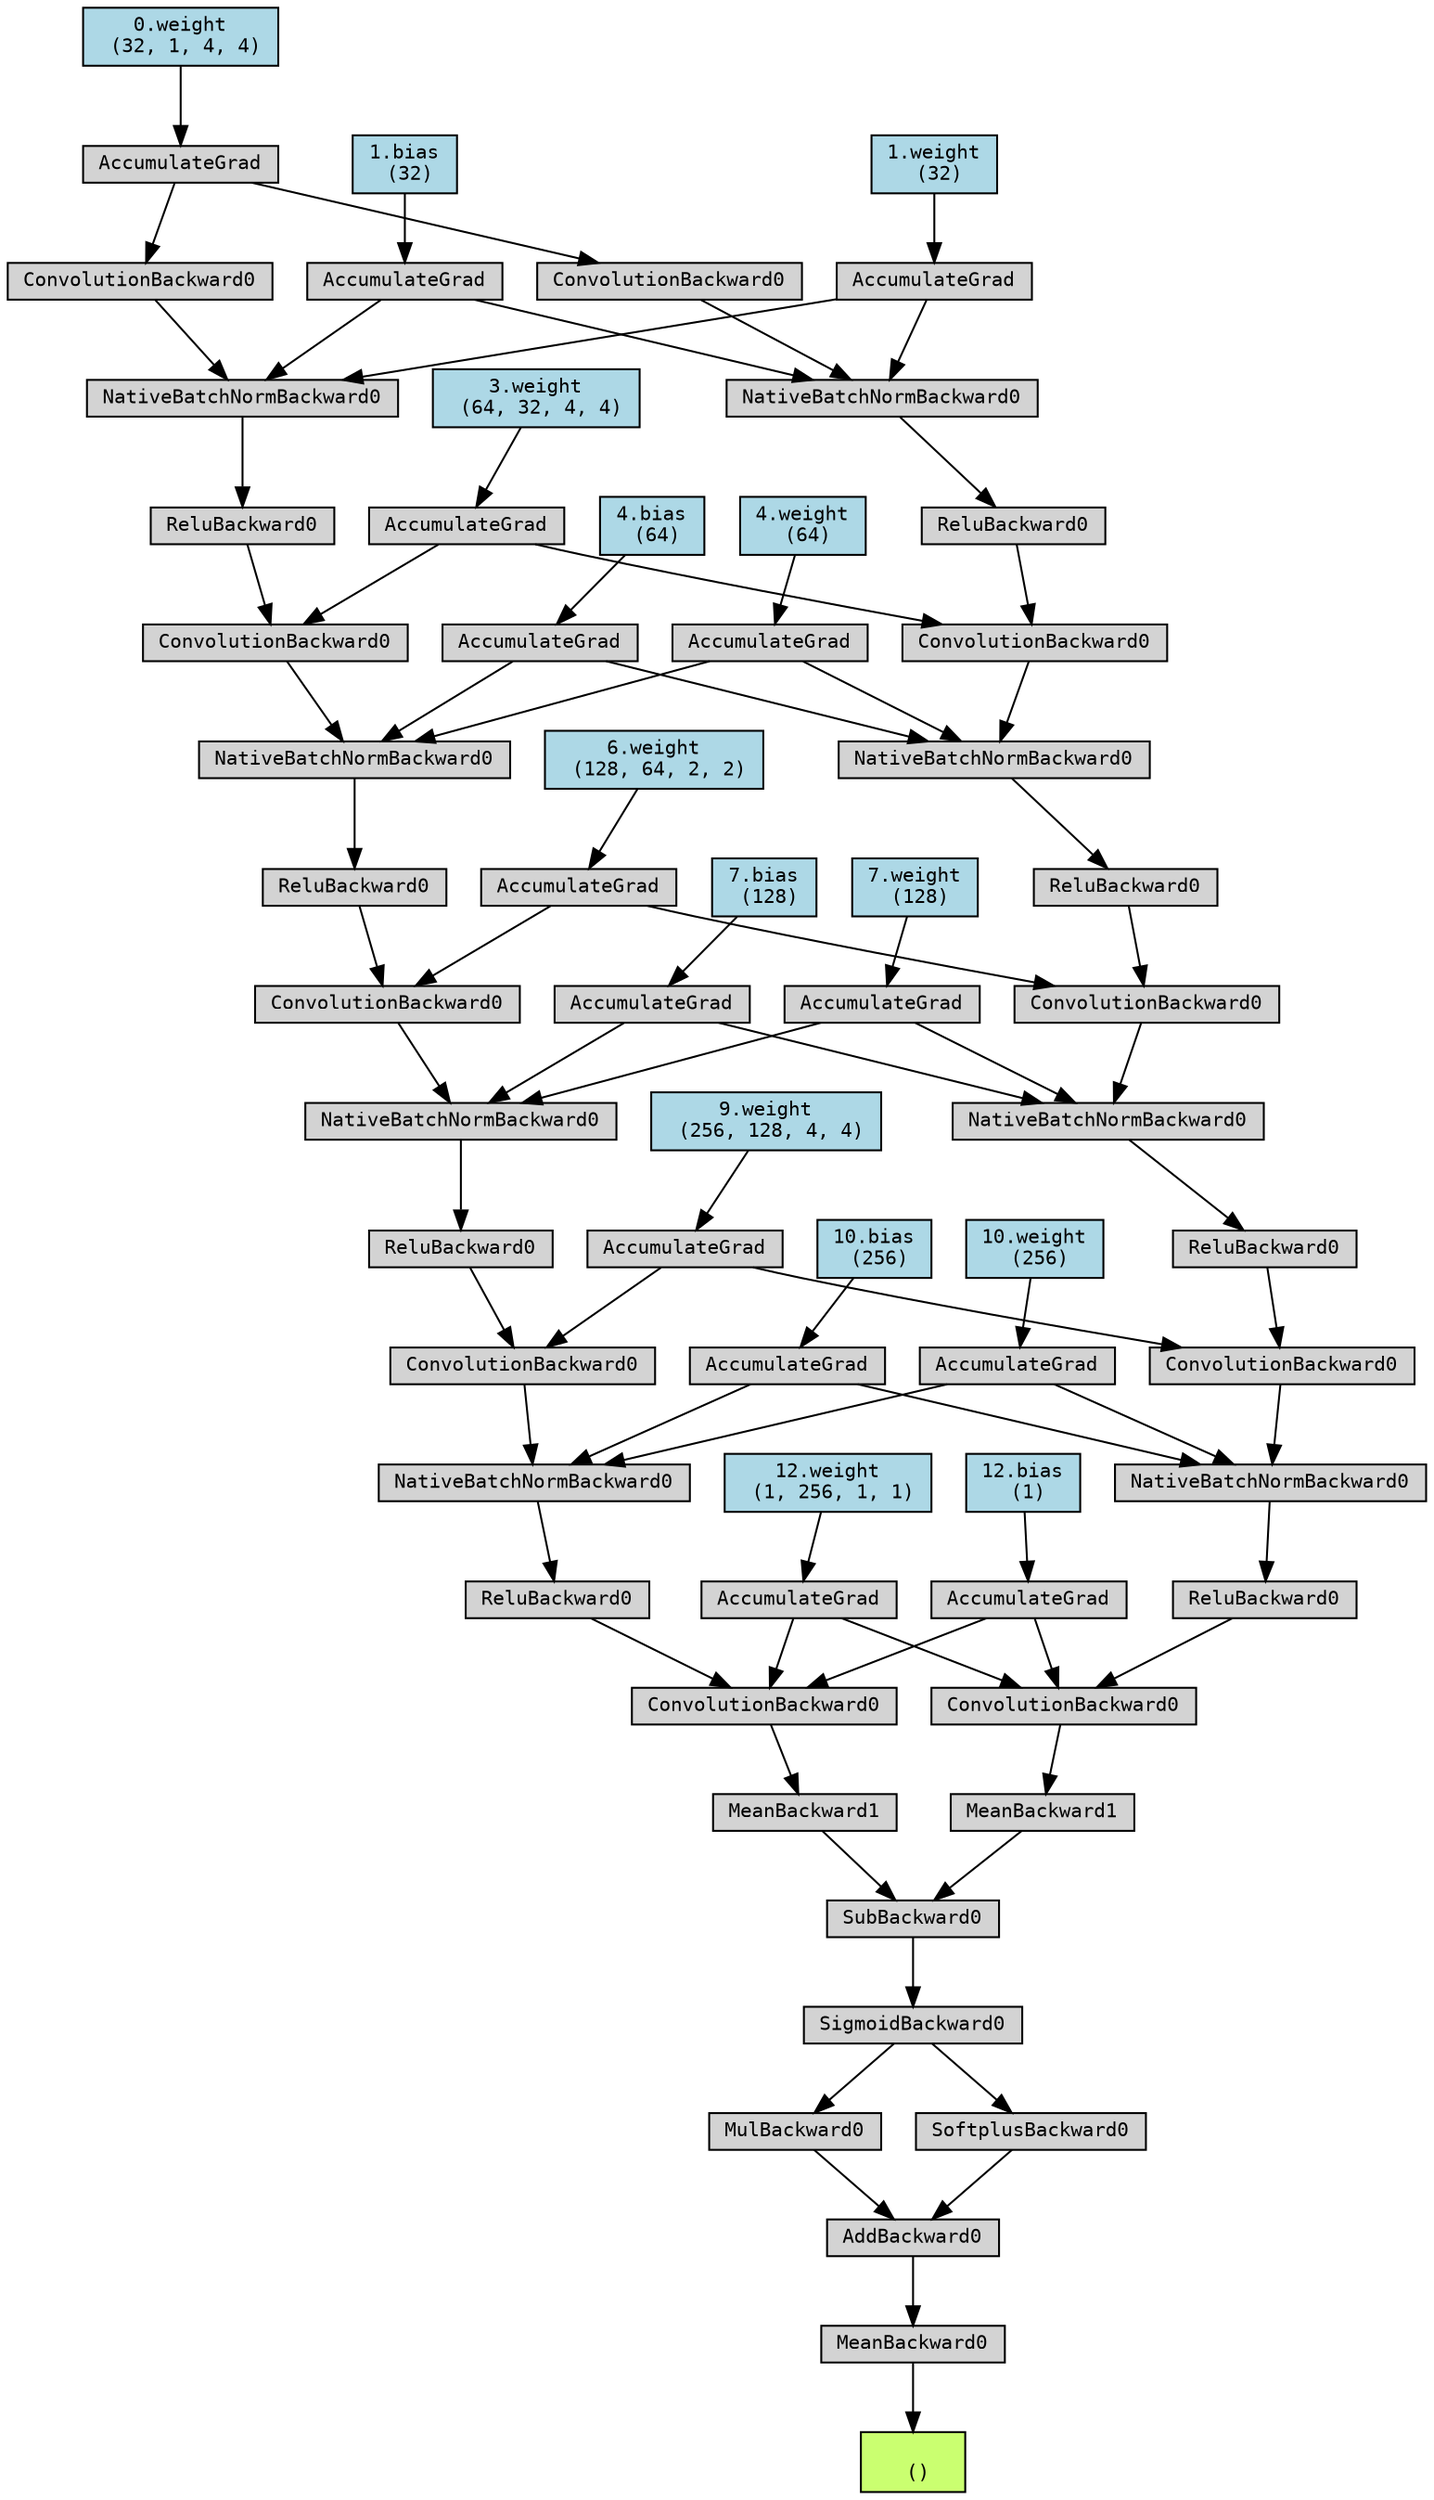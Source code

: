 digraph {
	graph [size="21.0,21.0"]
	node [align=left fontname=monospace fontsize=10 height=0.2 ranksep=0.1 shape=box style=filled]
	140685982061248 [label="
 ()" fillcolor=darkolivegreen1]
	140685981728144 [label=MeanBackward0]
	140685981728288 -> 140685981728144
	140685981728288 [label=AddBackward0]
	140685981728432 -> 140685981728288
	140685981728432 [label=MulBackward0]
	140685981728528 -> 140685981728432
	140685981728528 [label=SigmoidBackward0]
	140685981728624 -> 140685981728528
	140685981728624 [label=SubBackward0]
	140685981728672 -> 140685981728624
	140685981728672 [label=MeanBackward1]
	140685982040272 -> 140685981728672
	140685982040272 [label=ConvolutionBackward0]
	140685982040320 -> 140685982040272
	140685982040320 [label=ReluBackward0]
	140685982040608 -> 140685982040320
	140685982040608 [label=NativeBatchNormBackward0]
	140685982040656 -> 140685982040608
	140685982040656 [label=ConvolutionBackward0]
	140685982040944 -> 140685982040656
	140685982040944 [label=ReluBackward0]
	140685982041088 -> 140685982040944
	140685982041088 [label=NativeBatchNormBackward0]
	140685982041136 -> 140685982041088
	140685982041136 [label=ConvolutionBackward0]
	140685982041424 -> 140685982041136
	140685982041424 [label=ReluBackward0]
	140685982041568 -> 140685982041424
	140685982041568 [label=NativeBatchNormBackward0]
	140685982041616 -> 140685982041568
	140685982041616 [label=ConvolutionBackward0]
	140685982041904 -> 140685982041616
	140685982041904 [label=ReluBackward0]
	140685982042048 -> 140685982041904
	140685982042048 [label=NativeBatchNormBackward0]
	140685982042096 -> 140685982042048
	140685982042096 [label=ConvolutionBackward0]
	140685982042384 -> 140685982042096
	140686072786656 [label="0.weight
 (32, 1, 4, 4)" fillcolor=lightblue]
	140686072786656 -> 140685982042384
	140685982042384 [label=AccumulateGrad]
	140685982041952 -> 140685982042048
	140686072786736 [label="1.weight
 (32)" fillcolor=lightblue]
	140686072786736 -> 140685982041952
	140685982041952 [label=AccumulateGrad]
	140685982042192 -> 140685982042048
	140686072780656 [label="1.bias
 (32)" fillcolor=lightblue]
	140686072780656 -> 140685982042192
	140685982042192 [label=AccumulateGrad]
	140685982041856 -> 140685982041616
	140686072780416 [label="3.weight
 (64, 32, 4, 4)" fillcolor=lightblue]
	140686072780416 -> 140685982041856
	140685982041856 [label=AccumulateGrad]
	140685982041472 -> 140685982041568
	140686072786416 [label="4.weight
 (64)" fillcolor=lightblue]
	140686072786416 -> 140685982041472
	140685982041472 [label=AccumulateGrad]
	140685982041712 -> 140685982041568
	140686072786336 [label="4.bias
 (64)" fillcolor=lightblue]
	140686072786336 -> 140685982041712
	140685982041712 [label=AccumulateGrad]
	140685982041376 -> 140685982041136
	140686072780096 [label="6.weight
 (128, 64, 2, 2)" fillcolor=lightblue]
	140686072780096 -> 140685982041376
	140685982041376 [label=AccumulateGrad]
	140685982040992 -> 140685982041088
	140686072785936 [label="7.weight
 (128)" fillcolor=lightblue]
	140686072785936 -> 140685982040992
	140685982040992 [label=AccumulateGrad]
	140685982041232 -> 140685982041088
	140686072785856 [label="7.bias
 (128)" fillcolor=lightblue]
	140686072785856 -> 140685982041232
	140685982041232 [label=AccumulateGrad]
	140685982040896 -> 140685982040656
	140686072779936 [label="9.weight
 (256, 128, 4, 4)" fillcolor=lightblue]
	140686072779936 -> 140685982040896
	140685982040896 [label=AccumulateGrad]
	140685982040512 -> 140685982040608
	140686072785776 [label="10.weight
 (256)" fillcolor=lightblue]
	140686072785776 -> 140685982040512
	140685982040512 [label=AccumulateGrad]
	140685982040752 -> 140685982040608
	140686072785696 [label="10.bias
 (256)" fillcolor=lightblue]
	140686072785696 -> 140685982040752
	140685982040752 [label=AccumulateGrad]
	140685982040176 -> 140685982040272
	140686072779456 [label="12.weight
 (1, 256, 1, 1)" fillcolor=lightblue]
	140686072779456 -> 140685982040176
	140685982040176 [label=AccumulateGrad]
	140685982040416 -> 140685982040272
	140686072785456 [label="12.bias
 (1)" fillcolor=lightblue]
	140686072785456 -> 140685982040416
	140685982040416 [label=AccumulateGrad]
	140685981728192 -> 140685981728624
	140685981728192 [label=MeanBackward1]
	140685982040560 -> 140685981728192
	140685982040560 [label=ConvolutionBackward0]
	140685982040848 -> 140685982040560
	140685982040848 [label=ReluBackward0]
	140685982041280 -> 140685982040848
	140685982041280 [label=NativeBatchNormBackward0]
	140685982041808 -> 140685982041280
	140685982041808 [label=ConvolutionBackward0]
	140685982041520 -> 140685982041808
	140685982041520 [label=ReluBackward0]
	140685982042240 -> 140685982041520
	140685982042240 [label=NativeBatchNormBackward0]
	140685982042576 -> 140685982042240
	140685982042576 [label=ConvolutionBackward0]
	140685982042288 -> 140685982042576
	140685982042288 [label=ReluBackward0]
	140685982042672 -> 140685982042288
	140685982042672 [label=NativeBatchNormBackward0]
	140685982042768 -> 140685982042672
	140685982042768 [label=ConvolutionBackward0]
	140685982042864 -> 140685982042768
	140685982042864 [label=ReluBackward0]
	140685982042960 -> 140685982042864
	140685982042960 [label=NativeBatchNormBackward0]
	140685982043056 -> 140685982042960
	140685982043056 [label=ConvolutionBackward0]
	140685982042384 -> 140685982043056
	140685982041952 -> 140685982042960
	140685982042192 -> 140685982042960
	140685982041856 -> 140685982042768
	140685982041472 -> 140685982042672
	140685982041712 -> 140685982042672
	140685982041376 -> 140685982042576
	140685982040992 -> 140685982042240
	140685982041232 -> 140685982042240
	140685982040896 -> 140685982041808
	140685982040512 -> 140685982041280
	140685982040752 -> 140685982041280
	140685982040176 -> 140685982040560
	140685982040416 -> 140685982040560
	140685981728240 -> 140685981728288
	140685981728240 [label=SoftplusBackward0]
	140685981728528 -> 140685981728240
	140685981728144 -> 140685982061248
}
